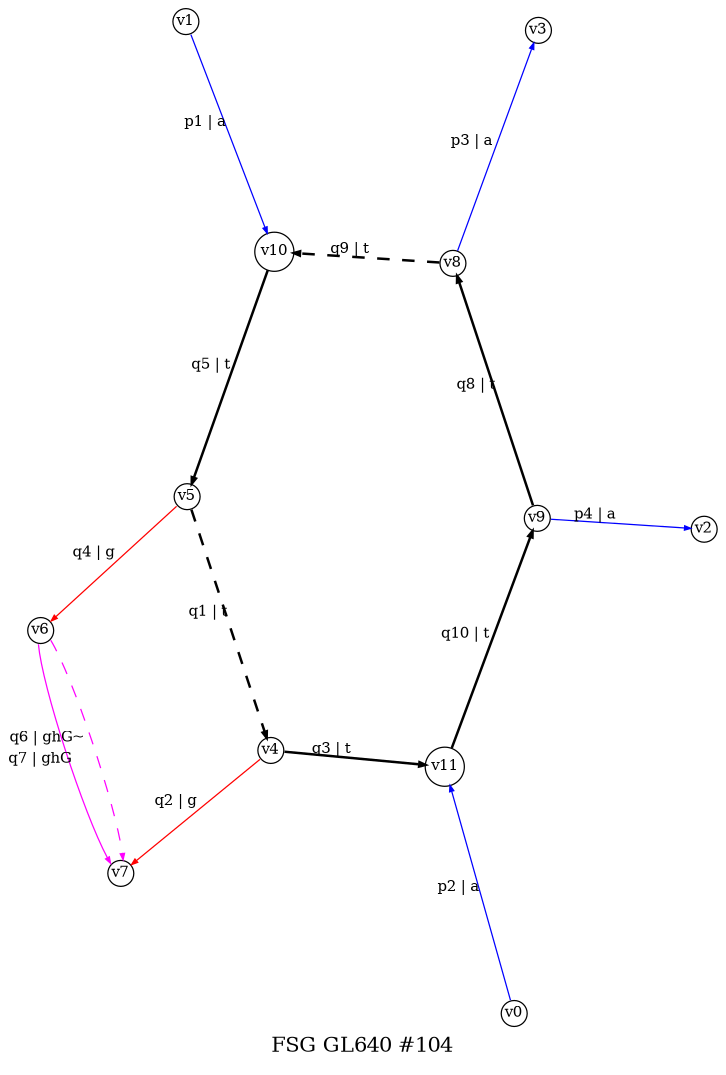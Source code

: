 digraph dot_104_0_GL640 {
label="FSG GL640 #104";
noverlap="scale"; layout="neato";
graph [ fontsize=10,ratio=1.5 ];
node [ fontsize=7,shape=circle,margin=0,height=0.01,penwidth=0.6 ];
edge [ fontsize=7,arrowsize=0.3,penwidth=0.6 ];
"v1" -> "v10" [label="p1 | a",color="blue",penwidth="0.6",style="solid"];
"v0" -> "v11" [label="p2 | a",color="blue",penwidth="0.6",style="solid"];
"v8" -> "v3" [label="p3 | a",color="blue",penwidth="0.6",style="solid"];
"v9" -> "v2" [label="p4 | a",color="blue",penwidth="0.6",style="solid"];
"v5" -> "v4" [label="q1 | t",color="black",penwidth="1.2",style="dashed"];
"v4" -> "v7" [label="q2 | g",color="red",penwidth="0.6",style="solid"];
"v4" -> "v11" [label="q3 | t",color="black",penwidth="1.2",style="solid"];
"v5" -> "v6" [label="q4 | g",color="red",penwidth="0.6",style="solid"];
"v10" -> "v5" [label="q5 | t",color="black",penwidth="1.2",style="solid"];
"v6" -> "v7" [label="q6 | ghG~",color="magenta",penwidth="0.6",style="dashed"];
"v6" -> "v7" [label="q7 | ghG",color="magenta",penwidth="0.6",style="solid"];
"v9" -> "v8" [label="q8 | t",color="black",penwidth="1.2",style="solid"];
"v8" -> "v10" [label="q9 | t",color="black",penwidth="1.2",style="dashed"];
"v11" -> "v9" [label="q10 | t",color="black",penwidth="1.2",style="solid"];
}